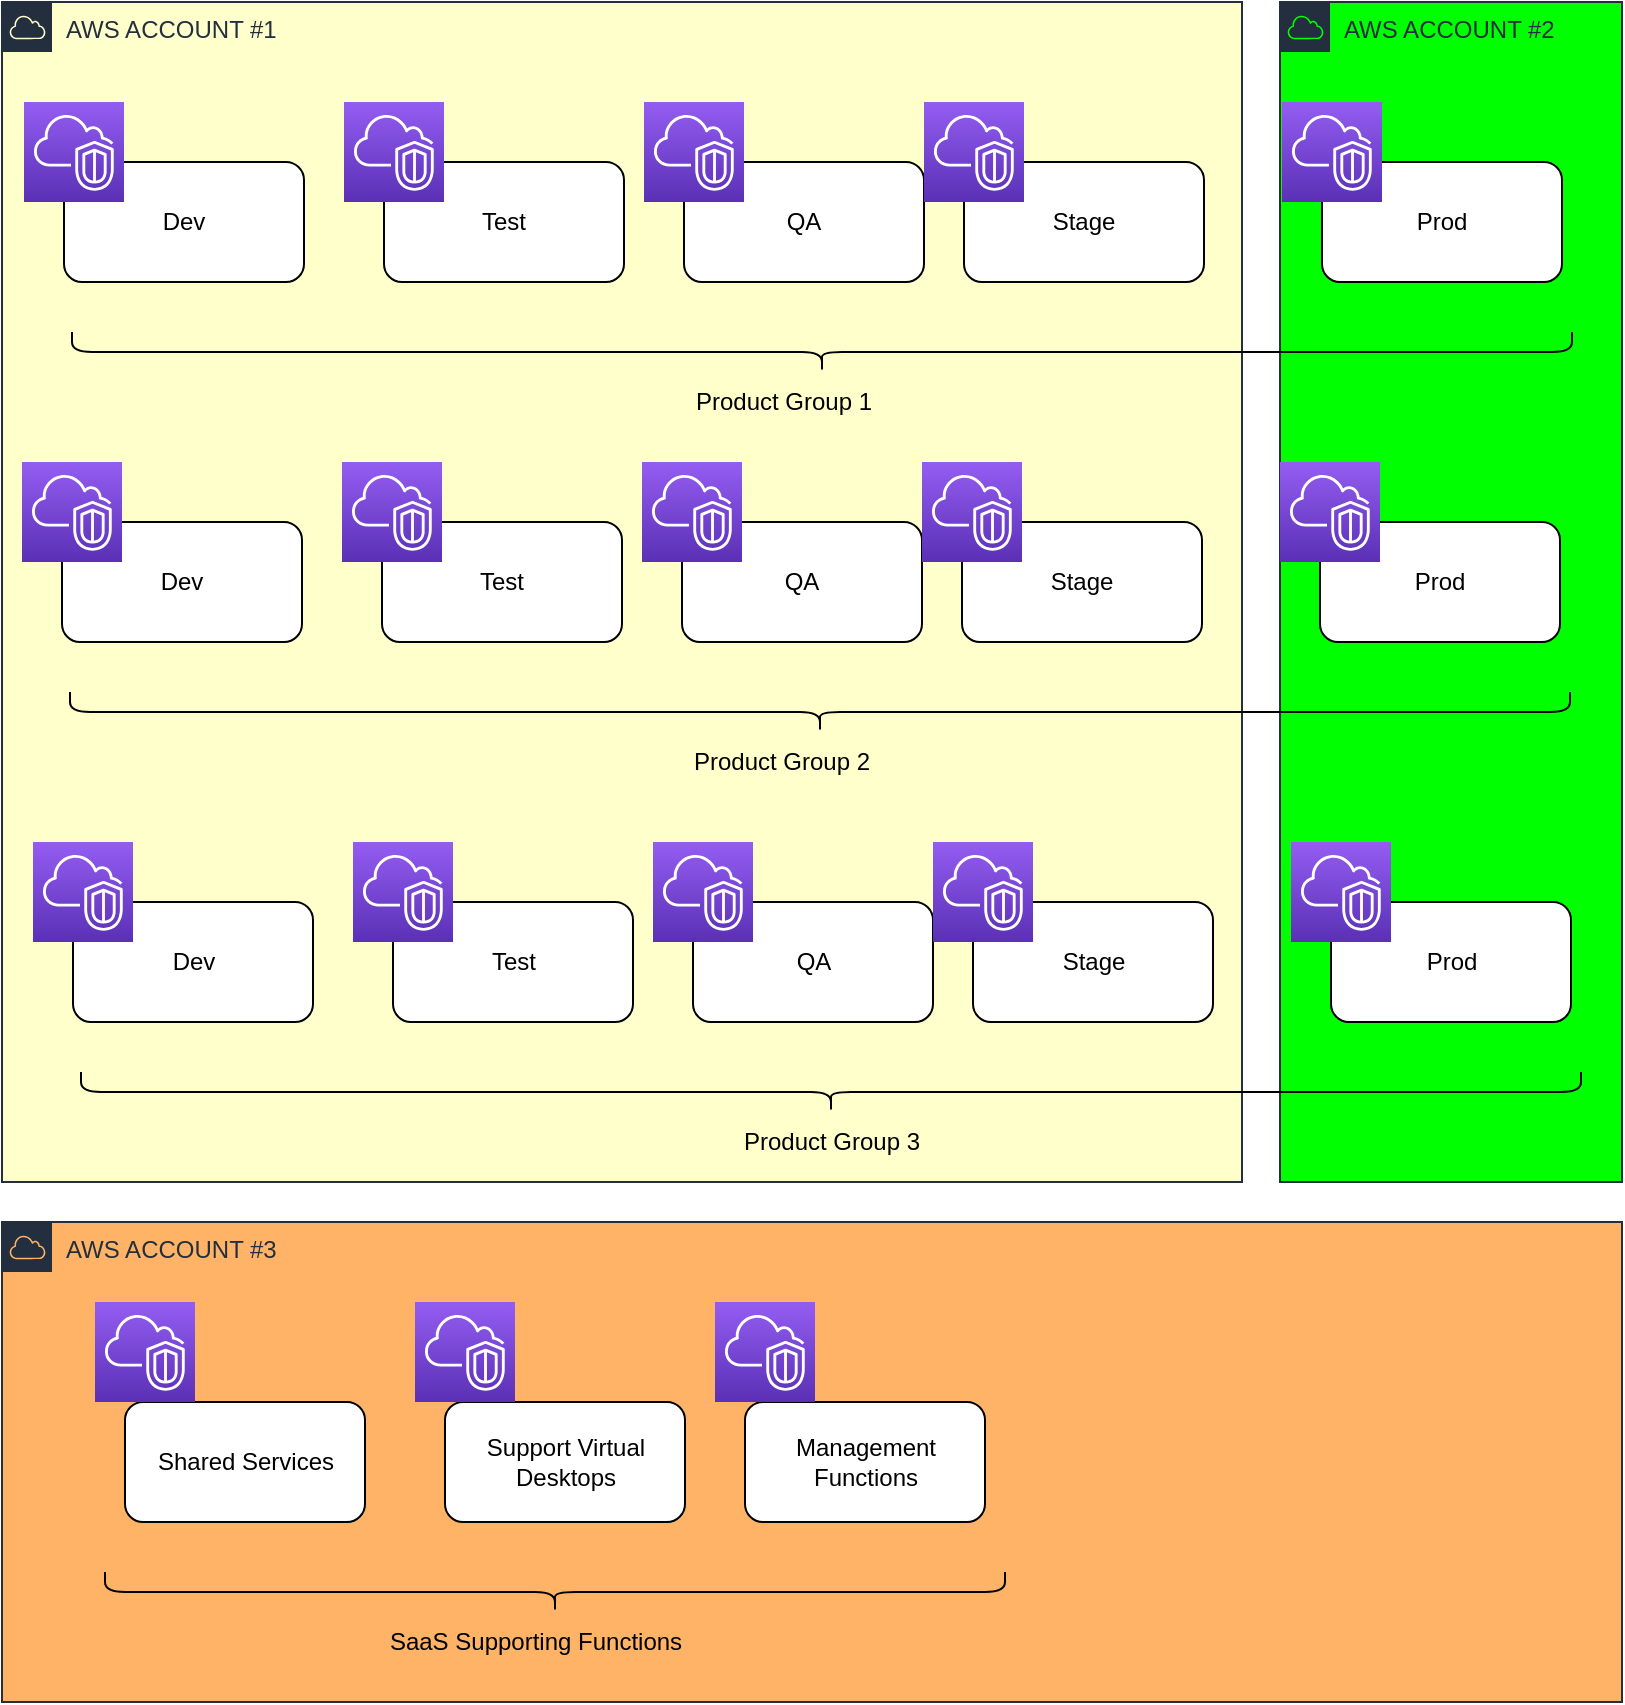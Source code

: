 <mxfile version="13.4.4" type="github">
  <diagram id="QbzTgPe6Yac8k6DvSkaM" name="3accounts">
    <mxGraphModel dx="2145" dy="1033" grid="1" gridSize="10" guides="1" tooltips="1" connect="1" arrows="1" fold="1" page="1" pageScale="1" pageWidth="827" pageHeight="1169" math="0" shadow="0">
      <root>
        <mxCell id="V897XRbkSISydB2PVccZ-0" />
        <mxCell id="V897XRbkSISydB2PVccZ-1" parent="V897XRbkSISydB2PVccZ-0" />
        <mxCell id="ApxsMcSzo7Miq3bVxwHg-53" value="AWS ACCOUNT #3" style="points=[[0,0],[0.25,0],[0.5,0],[0.75,0],[1,0],[1,0.25],[1,0.5],[1,0.75],[1,1],[0.75,1],[0.5,1],[0.25,1],[0,1],[0,0.75],[0,0.5],[0,0.25]];outlineConnect=0;gradientColor=none;html=1;whiteSpace=wrap;fontSize=12;fontStyle=0;shape=mxgraph.aws4.group;grIcon=mxgraph.aws4.group_aws_cloud;strokeColor=#232F3E;fillColor=#FFB366;verticalAlign=top;align=left;spacingLeft=30;fontColor=#232F3E;dashed=0;" vertex="1" parent="V897XRbkSISydB2PVccZ-1">
          <mxGeometry x="10" y="650" width="810" height="240" as="geometry" />
        </mxCell>
        <mxCell id="ApxsMcSzo7Miq3bVxwHg-52" value="AWS ACCOUNT #2" style="points=[[0,0],[0.25,0],[0.5,0],[0.75,0],[1,0],[1,0.25],[1,0.5],[1,0.75],[1,1],[0.75,1],[0.5,1],[0.25,1],[0,1],[0,0.75],[0,0.5],[0,0.25]];outlineConnect=0;gradientColor=none;html=1;whiteSpace=wrap;fontSize=12;fontStyle=0;shape=mxgraph.aws4.group;grIcon=mxgraph.aws4.group_aws_cloud;strokeColor=#232F3E;fillColor=#00FF00;verticalAlign=top;align=left;spacingLeft=30;fontColor=#232F3E;dashed=0;" vertex="1" parent="V897XRbkSISydB2PVccZ-1">
          <mxGeometry x="649" y="40" width="171" height="590" as="geometry" />
        </mxCell>
        <mxCell id="ApxsMcSzo7Miq3bVxwHg-51" value="AWS ACCOUNT #1" style="points=[[0,0],[0.25,0],[0.5,0],[0.75,0],[1,0],[1,0.25],[1,0.5],[1,0.75],[1,1],[0.75,1],[0.5,1],[0.25,1],[0,1],[0,0.75],[0,0.5],[0,0.25]];outlineConnect=0;gradientColor=none;html=1;whiteSpace=wrap;fontSize=12;fontStyle=0;shape=mxgraph.aws4.group;grIcon=mxgraph.aws4.group_aws_cloud;strokeColor=#232F3E;fillColor=#FFFFCC;verticalAlign=top;align=left;spacingLeft=30;fontColor=#232F3E;dashed=0;" vertex="1" parent="V897XRbkSISydB2PVccZ-1">
          <mxGeometry x="10" y="40" width="620" height="590" as="geometry" />
        </mxCell>
        <mxCell id="1zxdY8Lo_56q9wvyxRIA-1" value="Dev" style="rounded=1;whiteSpace=wrap;html=1;" vertex="1" parent="V897XRbkSISydB2PVccZ-1">
          <mxGeometry x="41" y="120" width="120" height="60" as="geometry" />
        </mxCell>
        <mxCell id="1zxdY8Lo_56q9wvyxRIA-0" value="" style="outlineConnect=0;fontColor=#232F3E;gradientColor=#945DF2;gradientDirection=north;fillColor=#5A30B5;strokeColor=#ffffff;dashed=0;verticalLabelPosition=bottom;verticalAlign=top;align=center;html=1;fontSize=12;fontStyle=0;aspect=fixed;shape=mxgraph.aws4.resourceIcon;resIcon=mxgraph.aws4.vpc;" vertex="1" parent="V897XRbkSISydB2PVccZ-1">
          <mxGeometry x="21" y="90" width="50" height="50" as="geometry" />
        </mxCell>
        <mxCell id="1zxdY8Lo_56q9wvyxRIA-2" value="Test" style="rounded=1;whiteSpace=wrap;html=1;" vertex="1" parent="V897XRbkSISydB2PVccZ-1">
          <mxGeometry x="201" y="120" width="120" height="60" as="geometry" />
        </mxCell>
        <mxCell id="1zxdY8Lo_56q9wvyxRIA-3" value="" style="outlineConnect=0;fontColor=#232F3E;gradientColor=#945DF2;gradientDirection=north;fillColor=#5A30B5;strokeColor=#ffffff;dashed=0;verticalLabelPosition=bottom;verticalAlign=top;align=center;html=1;fontSize=12;fontStyle=0;aspect=fixed;shape=mxgraph.aws4.resourceIcon;resIcon=mxgraph.aws4.vpc;" vertex="1" parent="V897XRbkSISydB2PVccZ-1">
          <mxGeometry x="181" y="90" width="50" height="50" as="geometry" />
        </mxCell>
        <mxCell id="1zxdY8Lo_56q9wvyxRIA-6" value="QA" style="rounded=1;whiteSpace=wrap;html=1;" vertex="1" parent="V897XRbkSISydB2PVccZ-1">
          <mxGeometry x="351" y="120" width="120" height="60" as="geometry" />
        </mxCell>
        <mxCell id="1zxdY8Lo_56q9wvyxRIA-7" value="" style="outlineConnect=0;fontColor=#232F3E;gradientColor=#945DF2;gradientDirection=north;fillColor=#5A30B5;strokeColor=#ffffff;dashed=0;verticalLabelPosition=bottom;verticalAlign=top;align=center;html=1;fontSize=12;fontStyle=0;aspect=fixed;shape=mxgraph.aws4.resourceIcon;resIcon=mxgraph.aws4.vpc;" vertex="1" parent="V897XRbkSISydB2PVccZ-1">
          <mxGeometry x="331" y="90" width="50" height="50" as="geometry" />
        </mxCell>
        <mxCell id="1zxdY8Lo_56q9wvyxRIA-8" value="Stage" style="rounded=1;whiteSpace=wrap;html=1;" vertex="1" parent="V897XRbkSISydB2PVccZ-1">
          <mxGeometry x="491" y="120" width="120" height="60" as="geometry" />
        </mxCell>
        <mxCell id="1zxdY8Lo_56q9wvyxRIA-9" value="" style="outlineConnect=0;fontColor=#232F3E;gradientColor=#945DF2;gradientDirection=north;fillColor=#5A30B5;strokeColor=#ffffff;dashed=0;verticalLabelPosition=bottom;verticalAlign=top;align=center;html=1;fontSize=12;fontStyle=0;aspect=fixed;shape=mxgraph.aws4.resourceIcon;resIcon=mxgraph.aws4.vpc;" vertex="1" parent="V897XRbkSISydB2PVccZ-1">
          <mxGeometry x="471" y="90" width="50" height="50" as="geometry" />
        </mxCell>
        <mxCell id="1zxdY8Lo_56q9wvyxRIA-10" value="Prod" style="rounded=1;whiteSpace=wrap;html=1;" vertex="1" parent="V897XRbkSISydB2PVccZ-1">
          <mxGeometry x="670" y="120" width="120" height="60" as="geometry" />
        </mxCell>
        <mxCell id="1zxdY8Lo_56q9wvyxRIA-11" value="" style="outlineConnect=0;fontColor=#232F3E;gradientColor=#945DF2;gradientDirection=north;fillColor=#5A30B5;strokeColor=#ffffff;dashed=0;verticalLabelPosition=bottom;verticalAlign=top;align=center;html=1;fontSize=12;fontStyle=0;aspect=fixed;shape=mxgraph.aws4.resourceIcon;resIcon=mxgraph.aws4.vpc;" vertex="1" parent="V897XRbkSISydB2PVccZ-1">
          <mxGeometry x="650" y="90" width="50" height="50" as="geometry" />
        </mxCell>
        <mxCell id="ApxsMcSzo7Miq3bVxwHg-0" value="" style="shape=curlyBracket;whiteSpace=wrap;html=1;rounded=1;fontSize=14;rotation=-90;size=0.5;" vertex="1" parent="V897XRbkSISydB2PVccZ-1">
          <mxGeometry x="410" y="-160" width="20" height="750" as="geometry" />
        </mxCell>
        <mxCell id="ApxsMcSzo7Miq3bVxwHg-1" value="Product Group 1" style="text;html=1;strokeColor=none;fillColor=none;align=center;verticalAlign=middle;whiteSpace=wrap;rounded=0;" vertex="1" parent="V897XRbkSISydB2PVccZ-1">
          <mxGeometry x="351" y="230" width="100" height="20" as="geometry" />
        </mxCell>
        <mxCell id="ApxsMcSzo7Miq3bVxwHg-2" value="Dev" style="rounded=1;whiteSpace=wrap;html=1;" vertex="1" parent="V897XRbkSISydB2PVccZ-1">
          <mxGeometry x="40" y="300" width="120" height="60" as="geometry" />
        </mxCell>
        <mxCell id="ApxsMcSzo7Miq3bVxwHg-3" value="" style="outlineConnect=0;fontColor=#232F3E;gradientColor=#945DF2;gradientDirection=north;fillColor=#5A30B5;strokeColor=#ffffff;dashed=0;verticalLabelPosition=bottom;verticalAlign=top;align=center;html=1;fontSize=12;fontStyle=0;aspect=fixed;shape=mxgraph.aws4.resourceIcon;resIcon=mxgraph.aws4.vpc;" vertex="1" parent="V897XRbkSISydB2PVccZ-1">
          <mxGeometry x="20" y="270" width="50" height="50" as="geometry" />
        </mxCell>
        <mxCell id="ApxsMcSzo7Miq3bVxwHg-4" value="Test" style="rounded=1;whiteSpace=wrap;html=1;" vertex="1" parent="V897XRbkSISydB2PVccZ-1">
          <mxGeometry x="200" y="300" width="120" height="60" as="geometry" />
        </mxCell>
        <mxCell id="ApxsMcSzo7Miq3bVxwHg-5" value="" style="outlineConnect=0;fontColor=#232F3E;gradientColor=#945DF2;gradientDirection=north;fillColor=#5A30B5;strokeColor=#ffffff;dashed=0;verticalLabelPosition=bottom;verticalAlign=top;align=center;html=1;fontSize=12;fontStyle=0;aspect=fixed;shape=mxgraph.aws4.resourceIcon;resIcon=mxgraph.aws4.vpc;" vertex="1" parent="V897XRbkSISydB2PVccZ-1">
          <mxGeometry x="180" y="270" width="50" height="50" as="geometry" />
        </mxCell>
        <mxCell id="ApxsMcSzo7Miq3bVxwHg-6" value="QA" style="rounded=1;whiteSpace=wrap;html=1;" vertex="1" parent="V897XRbkSISydB2PVccZ-1">
          <mxGeometry x="350" y="300" width="120" height="60" as="geometry" />
        </mxCell>
        <mxCell id="ApxsMcSzo7Miq3bVxwHg-7" value="" style="outlineConnect=0;fontColor=#232F3E;gradientColor=#945DF2;gradientDirection=north;fillColor=#5A30B5;strokeColor=#ffffff;dashed=0;verticalLabelPosition=bottom;verticalAlign=top;align=center;html=1;fontSize=12;fontStyle=0;aspect=fixed;shape=mxgraph.aws4.resourceIcon;resIcon=mxgraph.aws4.vpc;" vertex="1" parent="V897XRbkSISydB2PVccZ-1">
          <mxGeometry x="330" y="270" width="50" height="50" as="geometry" />
        </mxCell>
        <mxCell id="ApxsMcSzo7Miq3bVxwHg-8" value="Stage" style="rounded=1;whiteSpace=wrap;html=1;" vertex="1" parent="V897XRbkSISydB2PVccZ-1">
          <mxGeometry x="490" y="300" width="120" height="60" as="geometry" />
        </mxCell>
        <mxCell id="ApxsMcSzo7Miq3bVxwHg-9" value="" style="outlineConnect=0;fontColor=#232F3E;gradientColor=#945DF2;gradientDirection=north;fillColor=#5A30B5;strokeColor=#ffffff;dashed=0;verticalLabelPosition=bottom;verticalAlign=top;align=center;html=1;fontSize=12;fontStyle=0;aspect=fixed;shape=mxgraph.aws4.resourceIcon;resIcon=mxgraph.aws4.vpc;" vertex="1" parent="V897XRbkSISydB2PVccZ-1">
          <mxGeometry x="470" y="270" width="50" height="50" as="geometry" />
        </mxCell>
        <mxCell id="ApxsMcSzo7Miq3bVxwHg-10" value="Prod" style="rounded=1;whiteSpace=wrap;html=1;" vertex="1" parent="V897XRbkSISydB2PVccZ-1">
          <mxGeometry x="669" y="300" width="120" height="60" as="geometry" />
        </mxCell>
        <mxCell id="ApxsMcSzo7Miq3bVxwHg-11" value="" style="outlineConnect=0;fontColor=#232F3E;gradientColor=#945DF2;gradientDirection=north;fillColor=#5A30B5;strokeColor=#ffffff;dashed=0;verticalLabelPosition=bottom;verticalAlign=top;align=center;html=1;fontSize=12;fontStyle=0;aspect=fixed;shape=mxgraph.aws4.resourceIcon;resIcon=mxgraph.aws4.vpc;" vertex="1" parent="V897XRbkSISydB2PVccZ-1">
          <mxGeometry x="649" y="270" width="50" height="50" as="geometry" />
        </mxCell>
        <mxCell id="ApxsMcSzo7Miq3bVxwHg-12" value="" style="shape=curlyBracket;whiteSpace=wrap;html=1;rounded=1;fontSize=14;rotation=-90;size=0.5;" vertex="1" parent="V897XRbkSISydB2PVccZ-1">
          <mxGeometry x="409" y="20" width="20" height="750" as="geometry" />
        </mxCell>
        <mxCell id="ApxsMcSzo7Miq3bVxwHg-13" value="Product Group 2" style="text;html=1;strokeColor=none;fillColor=none;align=center;verticalAlign=middle;whiteSpace=wrap;rounded=0;" vertex="1" parent="V897XRbkSISydB2PVccZ-1">
          <mxGeometry x="350" y="410" width="100" height="20" as="geometry" />
        </mxCell>
        <mxCell id="ApxsMcSzo7Miq3bVxwHg-14" value="Dev" style="rounded=1;whiteSpace=wrap;html=1;" vertex="1" parent="V897XRbkSISydB2PVccZ-1">
          <mxGeometry x="45.5" y="490" width="120" height="60" as="geometry" />
        </mxCell>
        <mxCell id="ApxsMcSzo7Miq3bVxwHg-15" value="" style="outlineConnect=0;fontColor=#232F3E;gradientColor=#945DF2;gradientDirection=north;fillColor=#5A30B5;strokeColor=#ffffff;dashed=0;verticalLabelPosition=bottom;verticalAlign=top;align=center;html=1;fontSize=12;fontStyle=0;aspect=fixed;shape=mxgraph.aws4.resourceIcon;resIcon=mxgraph.aws4.vpc;" vertex="1" parent="V897XRbkSISydB2PVccZ-1">
          <mxGeometry x="25.5" y="460" width="50" height="50" as="geometry" />
        </mxCell>
        <mxCell id="ApxsMcSzo7Miq3bVxwHg-16" value="Test" style="rounded=1;whiteSpace=wrap;html=1;" vertex="1" parent="V897XRbkSISydB2PVccZ-1">
          <mxGeometry x="205.5" y="490" width="120" height="60" as="geometry" />
        </mxCell>
        <mxCell id="ApxsMcSzo7Miq3bVxwHg-17" value="" style="outlineConnect=0;fontColor=#232F3E;gradientColor=#945DF2;gradientDirection=north;fillColor=#5A30B5;strokeColor=#ffffff;dashed=0;verticalLabelPosition=bottom;verticalAlign=top;align=center;html=1;fontSize=12;fontStyle=0;aspect=fixed;shape=mxgraph.aws4.resourceIcon;resIcon=mxgraph.aws4.vpc;" vertex="1" parent="V897XRbkSISydB2PVccZ-1">
          <mxGeometry x="185.5" y="460" width="50" height="50" as="geometry" />
        </mxCell>
        <mxCell id="ApxsMcSzo7Miq3bVxwHg-18" value="QA" style="rounded=1;whiteSpace=wrap;html=1;" vertex="1" parent="V897XRbkSISydB2PVccZ-1">
          <mxGeometry x="355.5" y="490" width="120" height="60" as="geometry" />
        </mxCell>
        <mxCell id="ApxsMcSzo7Miq3bVxwHg-19" value="" style="outlineConnect=0;fontColor=#232F3E;gradientColor=#945DF2;gradientDirection=north;fillColor=#5A30B5;strokeColor=#ffffff;dashed=0;verticalLabelPosition=bottom;verticalAlign=top;align=center;html=1;fontSize=12;fontStyle=0;aspect=fixed;shape=mxgraph.aws4.resourceIcon;resIcon=mxgraph.aws4.vpc;" vertex="1" parent="V897XRbkSISydB2PVccZ-1">
          <mxGeometry x="335.5" y="460" width="50" height="50" as="geometry" />
        </mxCell>
        <mxCell id="ApxsMcSzo7Miq3bVxwHg-20" value="Stage" style="rounded=1;whiteSpace=wrap;html=1;" vertex="1" parent="V897XRbkSISydB2PVccZ-1">
          <mxGeometry x="495.5" y="490" width="120" height="60" as="geometry" />
        </mxCell>
        <mxCell id="ApxsMcSzo7Miq3bVxwHg-21" value="" style="outlineConnect=0;fontColor=#232F3E;gradientColor=#945DF2;gradientDirection=north;fillColor=#5A30B5;strokeColor=#ffffff;dashed=0;verticalLabelPosition=bottom;verticalAlign=top;align=center;html=1;fontSize=12;fontStyle=0;aspect=fixed;shape=mxgraph.aws4.resourceIcon;resIcon=mxgraph.aws4.vpc;" vertex="1" parent="V897XRbkSISydB2PVccZ-1">
          <mxGeometry x="475.5" y="460" width="50" height="50" as="geometry" />
        </mxCell>
        <mxCell id="ApxsMcSzo7Miq3bVxwHg-22" value="Prod" style="rounded=1;whiteSpace=wrap;html=1;" vertex="1" parent="V897XRbkSISydB2PVccZ-1">
          <mxGeometry x="674.5" y="490" width="120" height="60" as="geometry" />
        </mxCell>
        <mxCell id="ApxsMcSzo7Miq3bVxwHg-23" value="" style="outlineConnect=0;fontColor=#232F3E;gradientColor=#945DF2;gradientDirection=north;fillColor=#5A30B5;strokeColor=#ffffff;dashed=0;verticalLabelPosition=bottom;verticalAlign=top;align=center;html=1;fontSize=12;fontStyle=0;aspect=fixed;shape=mxgraph.aws4.resourceIcon;resIcon=mxgraph.aws4.vpc;" vertex="1" parent="V897XRbkSISydB2PVccZ-1">
          <mxGeometry x="654.5" y="460" width="50" height="50" as="geometry" />
        </mxCell>
        <mxCell id="ApxsMcSzo7Miq3bVxwHg-24" value="" style="shape=curlyBracket;whiteSpace=wrap;html=1;rounded=1;fontSize=14;rotation=-90;size=0.5;" vertex="1" parent="V897XRbkSISydB2PVccZ-1">
          <mxGeometry x="414.5" y="210" width="20" height="750" as="geometry" />
        </mxCell>
        <mxCell id="ApxsMcSzo7Miq3bVxwHg-25" value="Product Group 3" style="text;html=1;strokeColor=none;fillColor=none;align=center;verticalAlign=middle;whiteSpace=wrap;rounded=0;" vertex="1" parent="V897XRbkSISydB2PVccZ-1">
          <mxGeometry x="374.5" y="600" width="100" height="20" as="geometry" />
        </mxCell>
        <mxCell id="ApxsMcSzo7Miq3bVxwHg-38" value="Shared Services" style="rounded=1;whiteSpace=wrap;html=1;" vertex="1" parent="V897XRbkSISydB2PVccZ-1">
          <mxGeometry x="71.5" y="740" width="120" height="60" as="geometry" />
        </mxCell>
        <mxCell id="ApxsMcSzo7Miq3bVxwHg-39" value="" style="outlineConnect=0;fontColor=#232F3E;gradientColor=#945DF2;gradientDirection=north;fillColor=#5A30B5;strokeColor=#ffffff;dashed=0;verticalLabelPosition=bottom;verticalAlign=top;align=center;html=1;fontSize=12;fontStyle=0;aspect=fixed;shape=mxgraph.aws4.resourceIcon;resIcon=mxgraph.aws4.vpc;" vertex="1" parent="V897XRbkSISydB2PVccZ-1">
          <mxGeometry x="56.5" y="690" width="50" height="50" as="geometry" />
        </mxCell>
        <mxCell id="ApxsMcSzo7Miq3bVxwHg-40" value="Support Virtual Desktops" style="rounded=1;whiteSpace=wrap;html=1;" vertex="1" parent="V897XRbkSISydB2PVccZ-1">
          <mxGeometry x="231.5" y="740" width="120" height="60" as="geometry" />
        </mxCell>
        <mxCell id="ApxsMcSzo7Miq3bVxwHg-41" value="" style="outlineConnect=0;fontColor=#232F3E;gradientColor=#945DF2;gradientDirection=north;fillColor=#5A30B5;strokeColor=#ffffff;dashed=0;verticalLabelPosition=bottom;verticalAlign=top;align=center;html=1;fontSize=12;fontStyle=0;aspect=fixed;shape=mxgraph.aws4.resourceIcon;resIcon=mxgraph.aws4.vpc;" vertex="1" parent="V897XRbkSISydB2PVccZ-1">
          <mxGeometry x="216.5" y="690" width="50" height="50" as="geometry" />
        </mxCell>
        <mxCell id="ApxsMcSzo7Miq3bVxwHg-42" value="Management Functions" style="rounded=1;whiteSpace=wrap;html=1;" vertex="1" parent="V897XRbkSISydB2PVccZ-1">
          <mxGeometry x="381.5" y="740" width="120" height="60" as="geometry" />
        </mxCell>
        <mxCell id="ApxsMcSzo7Miq3bVxwHg-43" value="" style="outlineConnect=0;fontColor=#232F3E;gradientColor=#945DF2;gradientDirection=north;fillColor=#5A30B5;strokeColor=#ffffff;dashed=0;verticalLabelPosition=bottom;verticalAlign=top;align=center;html=1;fontSize=12;fontStyle=0;aspect=fixed;shape=mxgraph.aws4.resourceIcon;resIcon=mxgraph.aws4.vpc;" vertex="1" parent="V897XRbkSISydB2PVccZ-1">
          <mxGeometry x="366.5" y="690" width="50" height="50" as="geometry" />
        </mxCell>
        <mxCell id="ApxsMcSzo7Miq3bVxwHg-48" value="" style="shape=curlyBracket;whiteSpace=wrap;html=1;rounded=1;fontSize=14;rotation=-90;size=0.5;" vertex="1" parent="V897XRbkSISydB2PVccZ-1">
          <mxGeometry x="276.5" y="610" width="20" height="450" as="geometry" />
        </mxCell>
        <mxCell id="ApxsMcSzo7Miq3bVxwHg-49" value="SaaS Supporting Functions" style="text;html=1;strokeColor=none;fillColor=none;align=center;verticalAlign=middle;whiteSpace=wrap;rounded=0;" vertex="1" parent="V897XRbkSISydB2PVccZ-1">
          <mxGeometry x="191.5" y="850" width="170" height="20" as="geometry" />
        </mxCell>
      </root>
    </mxGraphModel>
  </diagram>
</mxfile>
